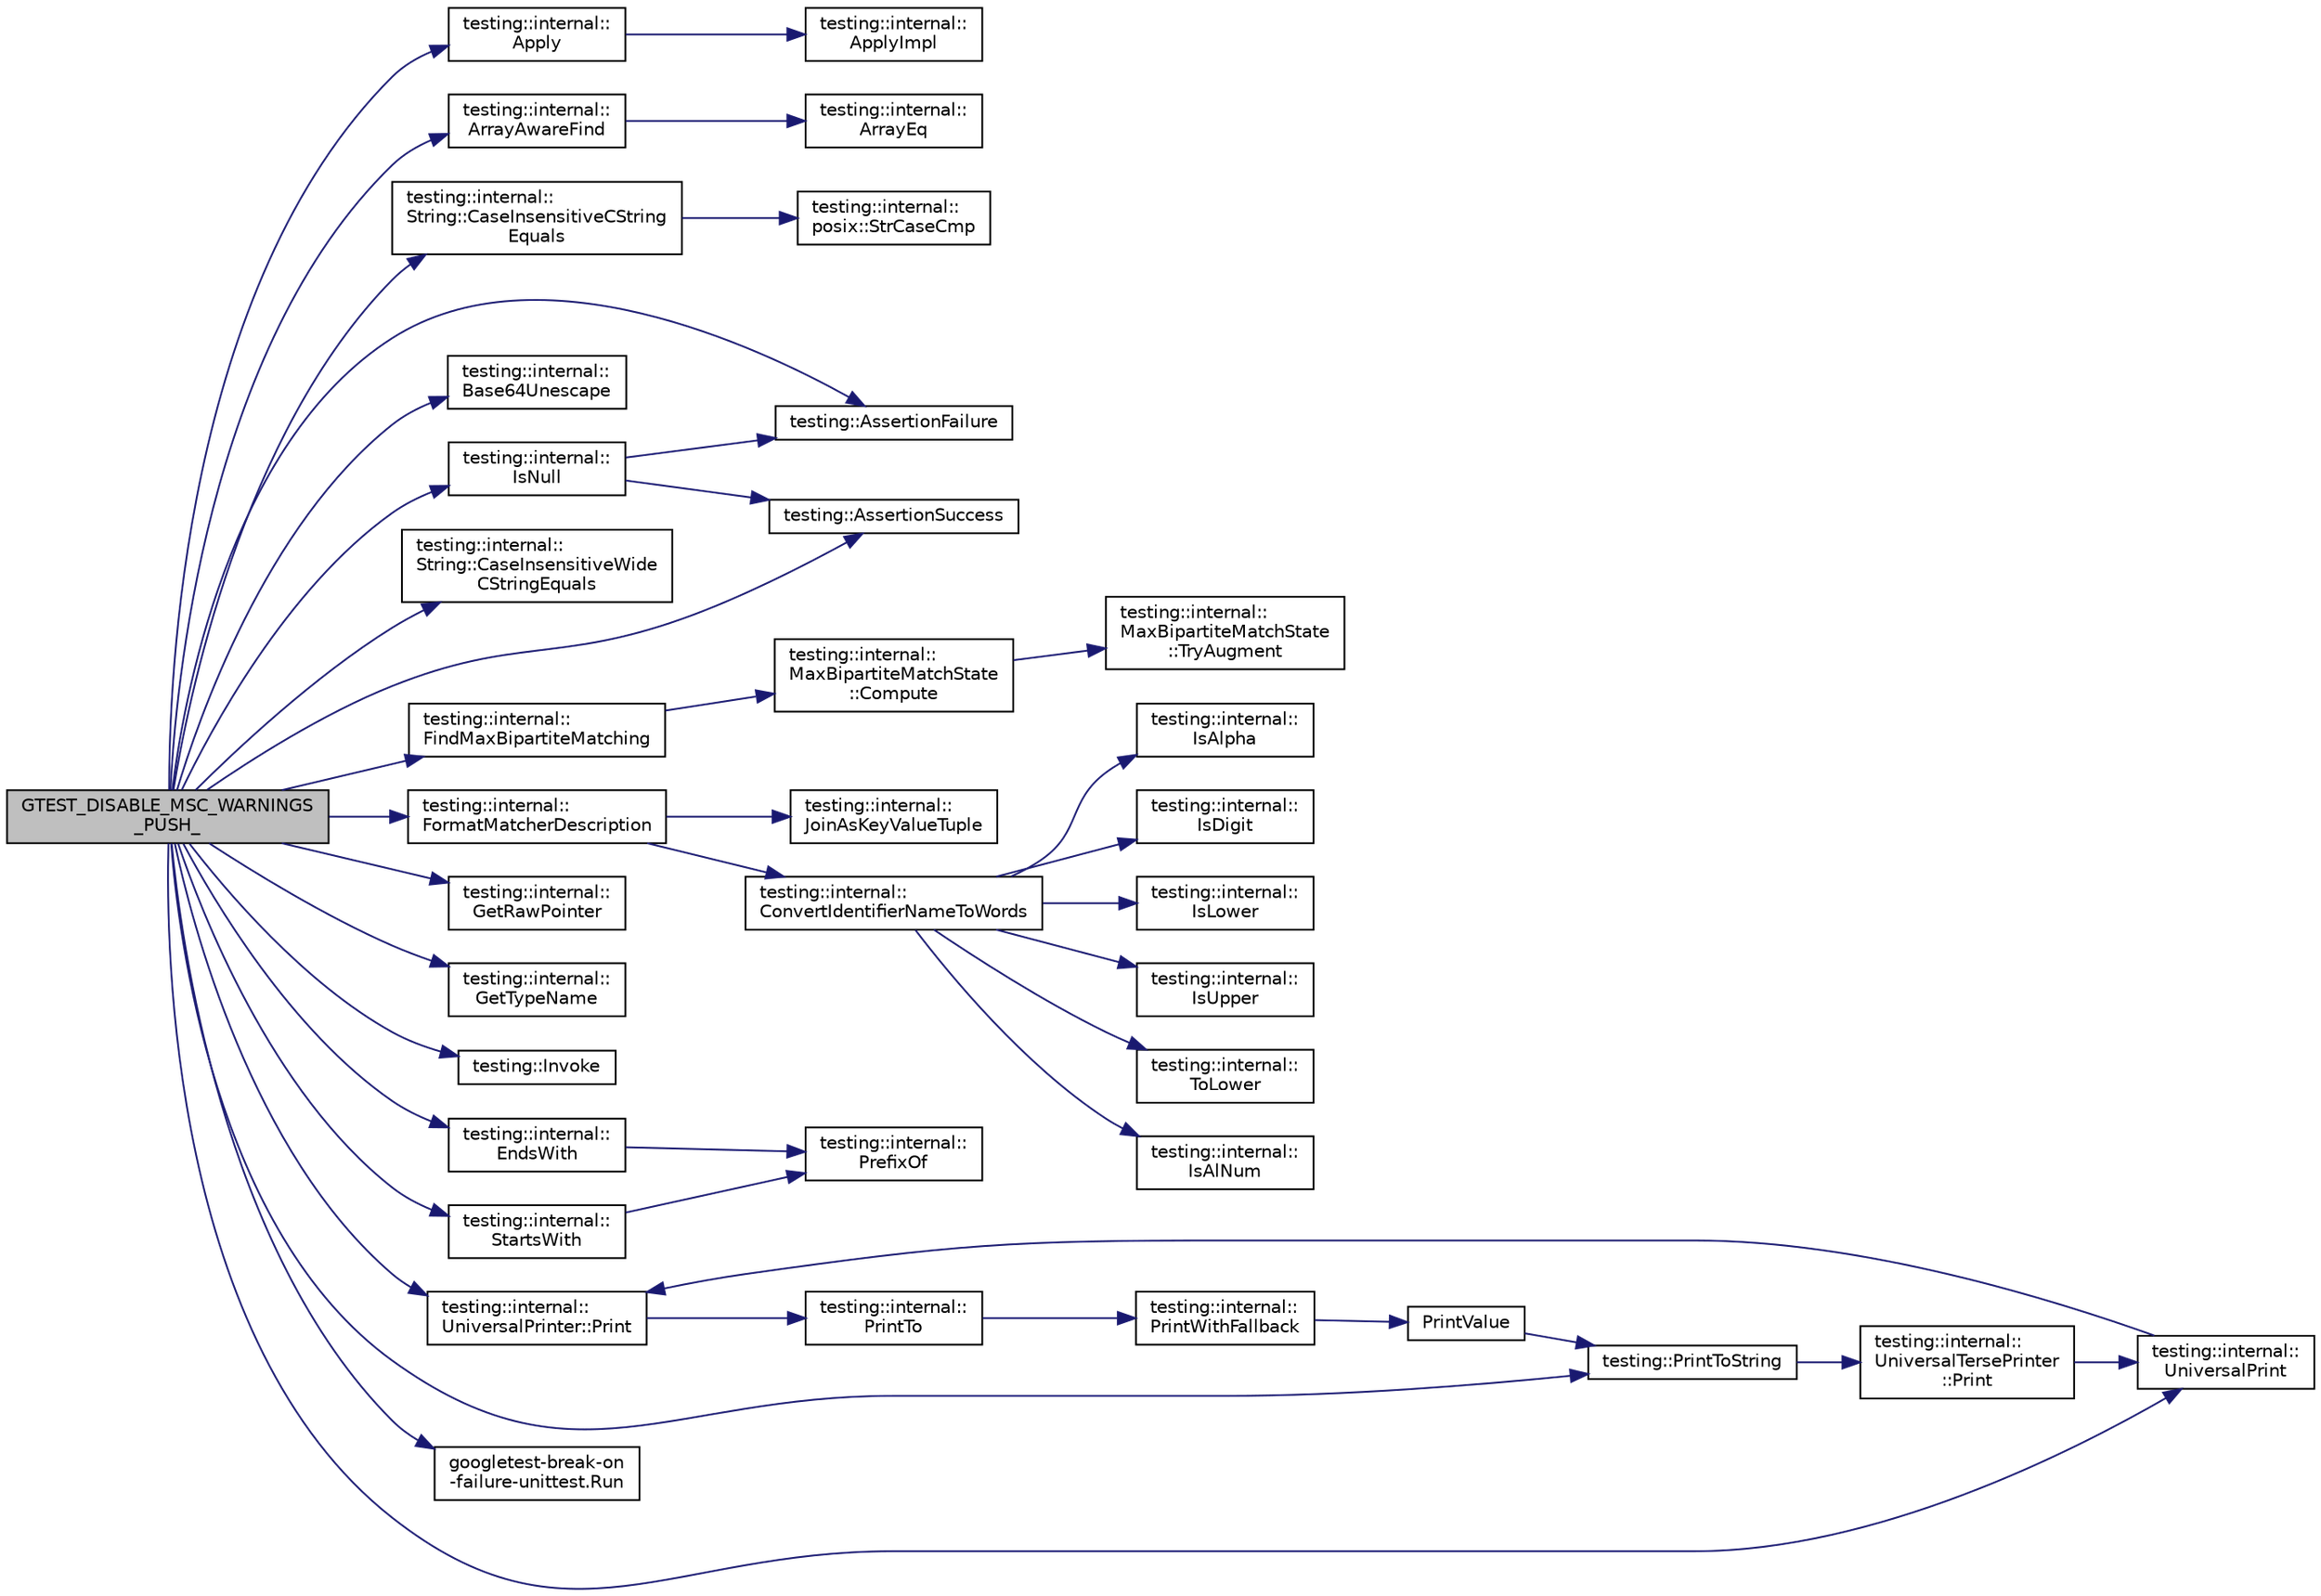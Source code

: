 digraph "GTEST_DISABLE_MSC_WARNINGS_PUSH_"
{
 // LATEX_PDF_SIZE
  bgcolor="transparent";
  edge [fontname="Helvetica",fontsize="10",labelfontname="Helvetica",labelfontsize="10"];
  node [fontname="Helvetica",fontsize="10",shape=record];
  rankdir="LR";
  Node1 [label="GTEST_DISABLE_MSC_WARNINGS\l_PUSH_",height=0.2,width=0.4,color="black", fillcolor="grey75", style="filled", fontcolor="black",tooltip=" "];
  Node1 -> Node2 [color="midnightblue",fontsize="10",style="solid",fontname="Helvetica"];
  Node2 [label="testing::internal::\lApply",height=0.2,width=0.4,color="black",URL="$namespacetesting_1_1internal.html#a4aeac7ea6170d7347ff9212026e115e8",tooltip=" "];
  Node2 -> Node3 [color="midnightblue",fontsize="10",style="solid",fontname="Helvetica"];
  Node3 [label="testing::internal::\lApplyImpl",height=0.2,width=0.4,color="black",URL="$namespacetesting_1_1internal.html#a6d3a67138bf4d8de81606b37127509df",tooltip=" "];
  Node1 -> Node4 [color="midnightblue",fontsize="10",style="solid",fontname="Helvetica"];
  Node4 [label="testing::internal::\lArrayAwareFind",height=0.2,width=0.4,color="black",URL="$namespacetesting_1_1internal.html#a94a857fe6ff32cf4fdc4769a4071f239",tooltip=" "];
  Node4 -> Node5 [color="midnightblue",fontsize="10",style="solid",fontname="Helvetica"];
  Node5 [label="testing::internal::\lArrayEq",height=0.2,width=0.4,color="black",URL="$namespacetesting_1_1internal.html#af4bebf36baf0b0a5b26d051dde55fa47",tooltip=" "];
  Node1 -> Node6 [color="midnightblue",fontsize="10",style="solid",fontname="Helvetica"];
  Node6 [label="testing::AssertionFailure",height=0.2,width=0.4,color="black",URL="$namespacetesting.html#a75cb789614cb1c28c34627a4a3c053df",tooltip=" "];
  Node1 -> Node7 [color="midnightblue",fontsize="10",style="solid",fontname="Helvetica"];
  Node7 [label="testing::AssertionSuccess",height=0.2,width=0.4,color="black",URL="$namespacetesting.html#ac1d0baedb17286c5c6c87bd1a45da8ac",tooltip=" "];
  Node1 -> Node8 [color="midnightblue",fontsize="10",style="solid",fontname="Helvetica"];
  Node8 [label="testing::internal::\lBase64Unescape",height=0.2,width=0.4,color="black",URL="$namespacetesting_1_1internal.html#a7ebfee596839f25b8aec40192af1dcdc",tooltip=" "];
  Node1 -> Node9 [color="midnightblue",fontsize="10",style="solid",fontname="Helvetica"];
  Node9 [label="testing::internal::\lString::CaseInsensitiveCString\lEquals",height=0.2,width=0.4,color="black",URL="$classtesting_1_1internal_1_1String.html#a116ca435d63306927ba19f90a3596787",tooltip=" "];
  Node9 -> Node10 [color="midnightblue",fontsize="10",style="solid",fontname="Helvetica"];
  Node10 [label="testing::internal::\lposix::StrCaseCmp",height=0.2,width=0.4,color="black",URL="$namespacetesting_1_1internal_1_1posix.html#a1ef2385a7f8e4c706054da35967e76bd",tooltip=" "];
  Node1 -> Node11 [color="midnightblue",fontsize="10",style="solid",fontname="Helvetica"];
  Node11 [label="testing::internal::\lString::CaseInsensitiveWide\lCStringEquals",height=0.2,width=0.4,color="black",URL="$classtesting_1_1internal_1_1String.html#a1f12d1780ca7afbf8975f5d425b9f362",tooltip=" "];
  Node1 -> Node12 [color="midnightblue",fontsize="10",style="solid",fontname="Helvetica"];
  Node12 [label="testing::internal::\lEndsWith",height=0.2,width=0.4,color="black",URL="$namespacetesting_1_1internal.html#a4fe0a2f1ea296e6d92e6dcf8942818d6",tooltip=" "];
  Node12 -> Node13 [color="midnightblue",fontsize="10",style="solid",fontname="Helvetica"];
  Node13 [label="testing::internal::\lPrefixOf",height=0.2,width=0.4,color="black",URL="$namespacetesting_1_1internal.html#ac93096c73f158bdb5877ea3204b4e23c",tooltip=" "];
  Node1 -> Node14 [color="midnightblue",fontsize="10",style="solid",fontname="Helvetica"];
  Node14 [label="testing::internal::\lFindMaxBipartiteMatching",height=0.2,width=0.4,color="black",URL="$namespacetesting_1_1internal.html#ae30bd8357c179334b2b09b0d689efccc",tooltip=" "];
  Node14 -> Node15 [color="midnightblue",fontsize="10",style="solid",fontname="Helvetica"];
  Node15 [label="testing::internal::\lMaxBipartiteMatchState\l::Compute",height=0.2,width=0.4,color="black",URL="$classtesting_1_1internal_1_1MaxBipartiteMatchState.html#af6efab664ee390925b24d023f1368192",tooltip=" "];
  Node15 -> Node16 [color="midnightblue",fontsize="10",style="solid",fontname="Helvetica"];
  Node16 [label="testing::internal::\lMaxBipartiteMatchState\l::TryAugment",height=0.2,width=0.4,color="black",URL="$classtesting_1_1internal_1_1MaxBipartiteMatchState.html#a8aa8dc82be659772a1dd68eb00d7a858",tooltip=" "];
  Node1 -> Node17 [color="midnightblue",fontsize="10",style="solid",fontname="Helvetica"];
  Node17 [label="testing::internal::\lFormatMatcherDescription",height=0.2,width=0.4,color="black",URL="$namespacetesting_1_1internal.html#a0b5ca34cad987efb767ee62300489e6d",tooltip=" "];
  Node17 -> Node18 [color="midnightblue",fontsize="10",style="solid",fontname="Helvetica"];
  Node18 [label="testing::internal::\lConvertIdentifierNameToWords",height=0.2,width=0.4,color="black",URL="$namespacetesting_1_1internal.html#a0b375abcf3081393e6c420194a541b29",tooltip=" "];
  Node18 -> Node19 [color="midnightblue",fontsize="10",style="solid",fontname="Helvetica"];
  Node19 [label="testing::internal::\lIsAlNum",height=0.2,width=0.4,color="black",URL="$namespacetesting_1_1internal.html#a83802e7f23324cd512232203662e1a98",tooltip=" "];
  Node18 -> Node20 [color="midnightblue",fontsize="10",style="solid",fontname="Helvetica"];
  Node20 [label="testing::internal::\lIsAlpha",height=0.2,width=0.4,color="black",URL="$namespacetesting_1_1internal.html#aeb957087fd6bbf9db98ab7cd41b0c129",tooltip=" "];
  Node18 -> Node21 [color="midnightblue",fontsize="10",style="solid",fontname="Helvetica"];
  Node21 [label="testing::internal::\lIsDigit",height=0.2,width=0.4,color="black",URL="$namespacetesting_1_1internal.html#a4bd96b7fa6486802d33ddc217af55a39",tooltip=" "];
  Node18 -> Node22 [color="midnightblue",fontsize="10",style="solid",fontname="Helvetica"];
  Node22 [label="testing::internal::\lIsLower",height=0.2,width=0.4,color="black",URL="$namespacetesting_1_1internal.html#ac26ce3883bc8919c27074975e958f3b7",tooltip=" "];
  Node18 -> Node23 [color="midnightblue",fontsize="10",style="solid",fontname="Helvetica"];
  Node23 [label="testing::internal::\lIsUpper",height=0.2,width=0.4,color="black",URL="$namespacetesting_1_1internal.html#a84f3baa379fec6bf5947cb5165aa8cc9",tooltip=" "];
  Node18 -> Node24 [color="midnightblue",fontsize="10",style="solid",fontname="Helvetica"];
  Node24 [label="testing::internal::\lToLower",height=0.2,width=0.4,color="black",URL="$namespacetesting_1_1internal.html#ad9c627ef2a94245e3fd69e7ab3d49b42",tooltip=" "];
  Node17 -> Node25 [color="midnightblue",fontsize="10",style="solid",fontname="Helvetica"];
  Node25 [label="testing::internal::\lJoinAsKeyValueTuple",height=0.2,width=0.4,color="black",URL="$namespacetesting_1_1internal.html#ac75a9353286d1b50c872ea2b195f3b4a",tooltip=" "];
  Node1 -> Node26 [color="midnightblue",fontsize="10",style="solid",fontname="Helvetica"];
  Node26 [label="testing::internal::\lGetRawPointer",height=0.2,width=0.4,color="black",URL="$namespacetesting_1_1internal.html#ae88d1a6f95165c43c27a6c0e2d357e61",tooltip=" "];
  Node1 -> Node27 [color="midnightblue",fontsize="10",style="solid",fontname="Helvetica"];
  Node27 [label="testing::internal::\lGetTypeName",height=0.2,width=0.4,color="black",URL="$namespacetesting_1_1internal.html#a635606b4731f843c86ec8ca51cab83a1",tooltip=" "];
  Node1 -> Node28 [color="midnightblue",fontsize="10",style="solid",fontname="Helvetica"];
  Node28 [label="testing::Invoke",height=0.2,width=0.4,color="black",URL="$namespacetesting.html#a620bba98fc80a3cda99b06b1f9221dc8",tooltip=" "];
  Node1 -> Node29 [color="midnightblue",fontsize="10",style="solid",fontname="Helvetica"];
  Node29 [label="testing::internal::\lIsNull",height=0.2,width=0.4,color="black",URL="$namespacetesting_1_1internal.html#adcfd37a66bc4cb0e8291cf46e1a6c72b",tooltip=" "];
  Node29 -> Node6 [color="midnightblue",fontsize="10",style="solid",fontname="Helvetica"];
  Node29 -> Node7 [color="midnightblue",fontsize="10",style="solid",fontname="Helvetica"];
  Node1 -> Node30 [color="midnightblue",fontsize="10",style="solid",fontname="Helvetica"];
  Node30 [label="testing::internal::\lUniversalPrinter::Print",height=0.2,width=0.4,color="black",URL="$classtesting_1_1internal_1_1UniversalPrinter.html#aecec021e1abbaa260b701e24e3fe33eb",tooltip=" "];
  Node30 -> Node31 [color="midnightblue",fontsize="10",style="solid",fontname="Helvetica"];
  Node31 [label="testing::internal::\lPrintTo",height=0.2,width=0.4,color="black",URL="$namespacetesting_1_1internal.html#adb3c27150dbe661db0e0c4be27533460",tooltip=" "];
  Node31 -> Node32 [color="midnightblue",fontsize="10",style="solid",fontname="Helvetica"];
  Node32 [label="testing::internal::\lPrintWithFallback",height=0.2,width=0.4,color="black",URL="$namespacetesting_1_1internal.html#a5e9f744566e02ba3f811cd51d3b8c4fb",tooltip=" "];
  Node32 -> Node33 [color="midnightblue",fontsize="10",style="solid",fontname="Helvetica"];
  Node33 [label="PrintValue",height=0.2,width=0.4,color="black",URL="$googletest-param-test-test_8cc.html#a4f874f103b3979e50bc676c7f6414dfc",tooltip=" "];
  Node33 -> Node34 [color="midnightblue",fontsize="10",style="solid",fontname="Helvetica"];
  Node34 [label="testing::PrintToString",height=0.2,width=0.4,color="black",URL="$namespacetesting.html#aa5717bb1144edd1d262d310ba70c82ed",tooltip=" "];
  Node34 -> Node35 [color="midnightblue",fontsize="10",style="solid",fontname="Helvetica"];
  Node35 [label="testing::internal::\lUniversalTersePrinter\l::Print",height=0.2,width=0.4,color="black",URL="$classtesting_1_1internal_1_1UniversalTersePrinter.html#a042249cdb42fdb77588c9ad54ea7ed54",tooltip=" "];
  Node35 -> Node36 [color="midnightblue",fontsize="10",style="solid",fontname="Helvetica"];
  Node36 [label="testing::internal::\lUniversalPrint",height=0.2,width=0.4,color="black",URL="$namespacetesting_1_1internal.html#a30708fa2bacf11895b03bdb21eb72309",tooltip=" "];
  Node36 -> Node30 [color="midnightblue",fontsize="10",style="solid",fontname="Helvetica"];
  Node1 -> Node34 [color="midnightblue",fontsize="10",style="solid",fontname="Helvetica"];
  Node1 -> Node37 [color="midnightblue",fontsize="10",style="solid",fontname="Helvetica"];
  Node37 [label="googletest-break-on\l-failure-unittest.Run",height=0.2,width=0.4,color="black",URL="$namespacegoogletest-break-on-failure-unittest.html#a1af5bbcd251e90355ddcd17d0e0e6147",tooltip=" "];
  Node1 -> Node38 [color="midnightblue",fontsize="10",style="solid",fontname="Helvetica"];
  Node38 [label="testing::internal::\lStartsWith",height=0.2,width=0.4,color="black",URL="$namespacetesting_1_1internal.html#ae0522f740806da841ae21bc71804e038",tooltip=" "];
  Node38 -> Node13 [color="midnightblue",fontsize="10",style="solid",fontname="Helvetica"];
  Node1 -> Node36 [color="midnightblue",fontsize="10",style="solid",fontname="Helvetica"];
}
